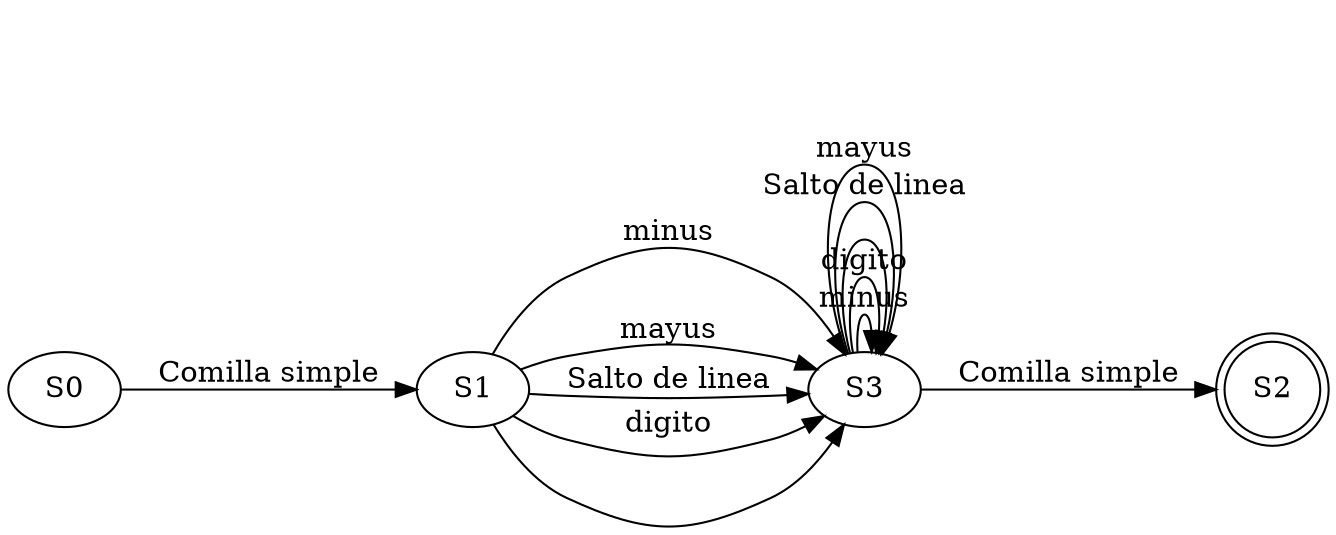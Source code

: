 digraph G {
	rankdir=LR
	S0 -> S1 [label="Comilla simple"]	S1 -> S3 [label="minus"]	S1 -> S3 [label="mayus"]	S1 -> S3 [label="Salto de linea"]	S1 -> S3 [label="digito"]	S1 -> S3 [label=" "]	S2 [shape="doublecircle"]	S3 -> S2 [label="Comilla simple"]	S3 -> S3 [label="minus"]	S3 -> S3 [label="digito"]	S3 -> S3 [label=" "]	S3 -> S3 [label="Salto de linea"]	S3 -> S3 [label="mayus"]
}